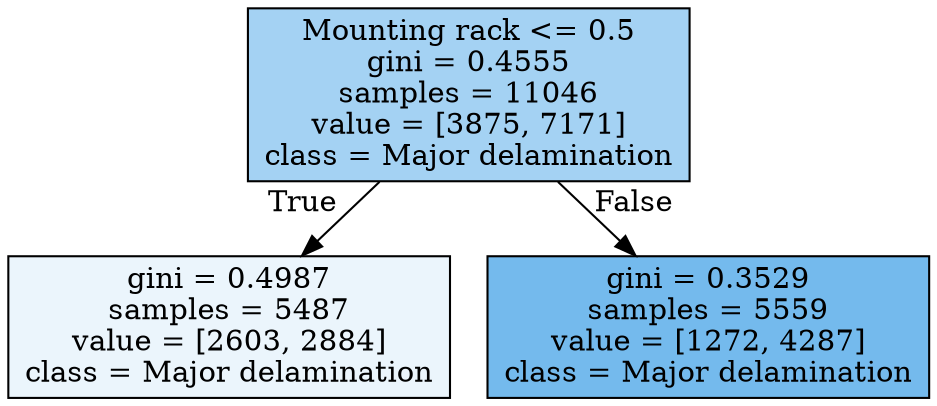 digraph Tree {
node [shape=box, style="filled", color="black"] ;
0 [label="Mounting rack <= 0.5\ngini = 0.4555\nsamples = 11046\nvalue = [3875, 7171]\nclass = Major delamination", fillcolor="#399de575"] ;
1 [label="gini = 0.4987\nsamples = 5487\nvalue = [2603, 2884]\nclass = Major delamination", fillcolor="#399de519"] ;
0 -> 1 [labeldistance=2.5, labelangle=45, headlabel="True"] ;
2 [label="gini = 0.3529\nsamples = 5559\nvalue = [1272, 4287]\nclass = Major delamination", fillcolor="#399de5b3"] ;
0 -> 2 [labeldistance=2.5, labelangle=-45, headlabel="False"] ;
}